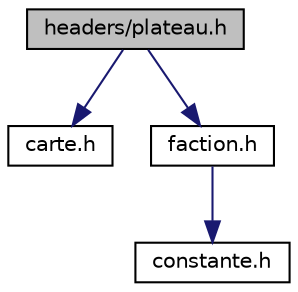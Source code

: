digraph "headers/plateau.h"
{
 // LATEX_PDF_SIZE
  edge [fontname="Helvetica",fontsize="10",labelfontname="Helvetica",labelfontsize="10"];
  node [fontname="Helvetica",fontsize="10",shape=record];
  Node1 [label="headers/plateau.h",height=0.2,width=0.4,color="black", fillcolor="grey75", style="filled", fontcolor="black",tooltip="Fichier contenant la structure et les fonctions liées à notre plateau de jeu."];
  Node1 -> Node2 [color="midnightblue",fontsize="10",style="solid",fontname="Helvetica"];
  Node2 [label="carte.h",height=0.2,width=0.4,color="black", fillcolor="white", style="filled",URL="$carte_8h.html",tooltip="Fichier contenant la structure liée aux cartes."];
  Node1 -> Node3 [color="midnightblue",fontsize="10",style="solid",fontname="Helvetica"];
  Node3 [label="faction.h",height=0.2,width=0.4,color="black", fillcolor="white", style="filled",URL="$faction_8h.html",tooltip="Fichier contenant la structure et les fonctions liées aux factions."];
  Node3 -> Node4 [color="midnightblue",fontsize="10",style="solid",fontname="Helvetica"];
  Node4 [label="constante.h",height=0.2,width=0.4,color="black", fillcolor="white", style="filled",URL="$constante_8h.html",tooltip="Fichier contenant différentes constantes qui seront utiles pour l'application."];
}
